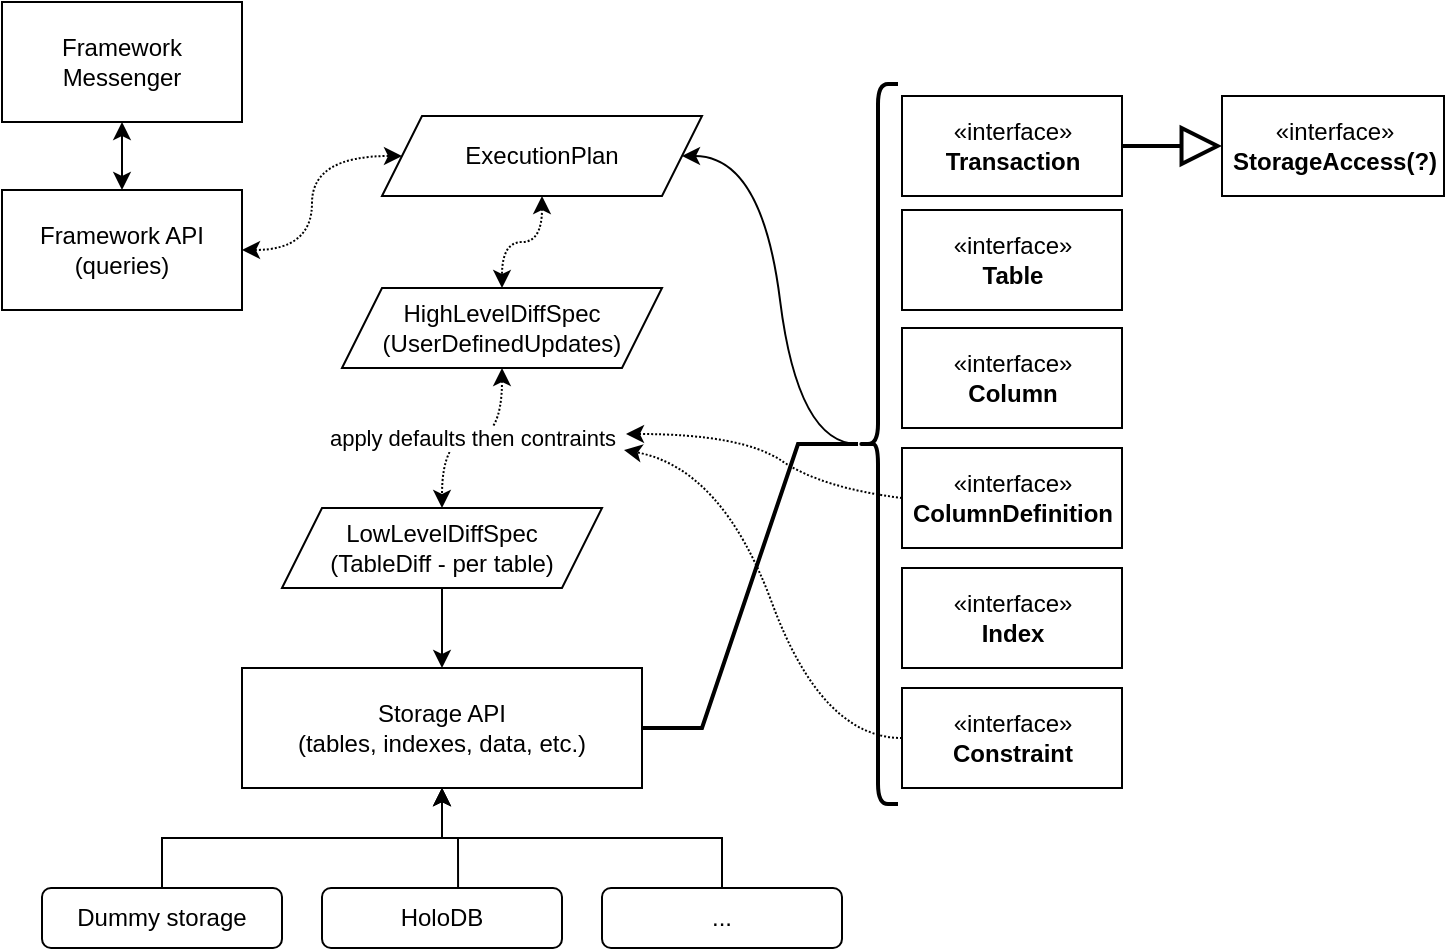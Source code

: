 <mxfile version="15.8.7" type="github">
  <diagram id="ixj4y4hjwhb4YOG2y_js" name="Page-1">
    <mxGraphModel dx="868" dy="459" grid="1" gridSize="10" guides="1" tooltips="1" connect="1" arrows="1" fold="1" page="1" pageScale="1" pageWidth="850" pageHeight="1100" math="0" shadow="0">
      <root>
        <mxCell id="0" />
        <mxCell id="1" parent="0" />
        <mxCell id="1le4CJm7EljkVnDH3UbC-10" value="" style="edgeStyle=orthogonalEdgeStyle;rounded=0;orthogonalLoop=1;jettySize=auto;html=1;startSize=6;strokeColor=default;startArrow=classic;startFill=1;" parent="1" source="1le4CJm7EljkVnDH3UbC-4" target="1le4CJm7EljkVnDH3UbC-5" edge="1">
          <mxGeometry relative="1" as="geometry" />
        </mxCell>
        <mxCell id="1le4CJm7EljkVnDH3UbC-13" value="" style="edgeStyle=orthogonalEdgeStyle;rounded=0;orthogonalLoop=1;jettySize=auto;html=1;startArrow=classic;startFill=1;startSize=6;strokeColor=default;curved=1;dashed=1;dashPattern=1 1;" parent="1" source="1le4CJm7EljkVnDH3UbC-4" target="1le4CJm7EljkVnDH3UbC-12" edge="1">
          <mxGeometry relative="1" as="geometry" />
        </mxCell>
        <mxCell id="1le4CJm7EljkVnDH3UbC-4" value="Framework API (queries)" style="rounded=0;whiteSpace=wrap;html=1;" parent="1" vertex="1">
          <mxGeometry x="110" y="211" width="120" height="60" as="geometry" />
        </mxCell>
        <mxCell id="1le4CJm7EljkVnDH3UbC-5" value="Framework Messenger" style="rounded=0;whiteSpace=wrap;html=1;" parent="1" vertex="1">
          <mxGeometry x="110" y="117" width="120" height="60" as="geometry" />
        </mxCell>
        <mxCell id="1le4CJm7EljkVnDH3UbC-15" value="" style="edgeStyle=orthogonalEdgeStyle;curved=1;rounded=0;orthogonalLoop=1;jettySize=auto;html=1;dashed=1;dashPattern=1 1;startArrow=classic;startFill=1;startSize=6;strokeColor=default;" parent="1" source="1le4CJm7EljkVnDH3UbC-12" target="1le4CJm7EljkVnDH3UbC-14" edge="1">
          <mxGeometry relative="1" as="geometry" />
        </mxCell>
        <mxCell id="1le4CJm7EljkVnDH3UbC-12" value="ExecutionPlan" style="shape=parallelogram;perimeter=parallelogramPerimeter;whiteSpace=wrap;html=1;fixedSize=1;" parent="1" vertex="1">
          <mxGeometry x="300" y="174" width="160" height="40" as="geometry" />
        </mxCell>
        <mxCell id="1le4CJm7EljkVnDH3UbC-17" value="apply defaults then contraints" style="edgeStyle=orthogonalEdgeStyle;curved=1;rounded=0;orthogonalLoop=1;jettySize=auto;html=1;dashed=1;dashPattern=1 1;startArrow=classic;startFill=1;startSize=6;strokeColor=default;" parent="1" source="1le4CJm7EljkVnDH3UbC-14" target="1le4CJm7EljkVnDH3UbC-16" edge="1">
          <mxGeometry relative="1" as="geometry" />
        </mxCell>
        <mxCell id="1le4CJm7EljkVnDH3UbC-14" value="&lt;div&gt;HighLevelDiffSpec&lt;/div&gt;(UserDefinedUpdates)" style="shape=parallelogram;perimeter=parallelogramPerimeter;whiteSpace=wrap;html=1;fixedSize=1;" parent="1" vertex="1">
          <mxGeometry x="280" y="260" width="160" height="40" as="geometry" />
        </mxCell>
        <mxCell id="1le4CJm7EljkVnDH3UbC-20" value="" style="edgeStyle=orthogonalEdgeStyle;curved=1;rounded=0;orthogonalLoop=1;jettySize=auto;html=1;startArrow=none;startFill=0;startSize=6;strokeColor=default;" parent="1" source="1le4CJm7EljkVnDH3UbC-16" target="1le4CJm7EljkVnDH3UbC-18" edge="1">
          <mxGeometry relative="1" as="geometry" />
        </mxCell>
        <mxCell id="1le4CJm7EljkVnDH3UbC-16" value="&lt;div&gt;LowLevelDiffSpec&lt;/div&gt;&lt;div&gt;(TableDiff - per table)&lt;br&gt;&lt;/div&gt;" style="shape=parallelogram;perimeter=parallelogramPerimeter;whiteSpace=wrap;html=1;fixedSize=1;" parent="1" vertex="1">
          <mxGeometry x="250" y="370" width="160" height="40" as="geometry" />
        </mxCell>
        <mxCell id="10c5vMCeDToL0KiBsEDk-3" style="edgeStyle=orthogonalEdgeStyle;rounded=0;orthogonalLoop=1;jettySize=auto;html=1;entryX=0.5;entryY=0;entryDx=0;entryDy=0;startArrow=classic;startFill=1;endArrow=none;endFill=0;" parent="1" source="1le4CJm7EljkVnDH3UbC-18" target="10c5vMCeDToL0KiBsEDk-1" edge="1">
          <mxGeometry relative="1" as="geometry" />
        </mxCell>
        <mxCell id="10c5vMCeDToL0KiBsEDk-4" style="edgeStyle=orthogonalEdgeStyle;rounded=0;orthogonalLoop=1;jettySize=auto;html=1;entryX=0.567;entryY=0;entryDx=0;entryDy=0;entryPerimeter=0;endArrow=none;endFill=0;startArrow=classic;startFill=1;" parent="1" source="1le4CJm7EljkVnDH3UbC-18" target="10c5vMCeDToL0KiBsEDk-2" edge="1">
          <mxGeometry relative="1" as="geometry" />
        </mxCell>
        <mxCell id="10c5vMCeDToL0KiBsEDk-6" style="edgeStyle=orthogonalEdgeStyle;rounded=0;orthogonalLoop=1;jettySize=auto;html=1;startArrow=classic;startFill=1;endArrow=none;endFill=0;" parent="1" source="1le4CJm7EljkVnDH3UbC-18" target="10c5vMCeDToL0KiBsEDk-5" edge="1">
          <mxGeometry relative="1" as="geometry" />
        </mxCell>
        <mxCell id="1le4CJm7EljkVnDH3UbC-18" value="&lt;div&gt;Storage API&lt;/div&gt;&lt;div&gt;(tables, indexes, data, etc.)&lt;br&gt;&lt;/div&gt;" style="rounded=0;whiteSpace=wrap;html=1;" parent="1" vertex="1">
          <mxGeometry x="230" y="450" width="200" height="60" as="geometry" />
        </mxCell>
        <mxCell id="1le4CJm7EljkVnDH3UbC-21" value="«interface»&lt;br&gt;&lt;b&gt;Transaction&lt;/b&gt;" style="html=1;" parent="1" vertex="1">
          <mxGeometry x="560" y="164" width="110" height="50" as="geometry" />
        </mxCell>
        <mxCell id="1le4CJm7EljkVnDH3UbC-22" value="«interface»&lt;br&gt;&lt;b&gt;Table&lt;/b&gt;" style="html=1;" parent="1" vertex="1">
          <mxGeometry x="560" y="221" width="110" height="50" as="geometry" />
        </mxCell>
        <mxCell id="1le4CJm7EljkVnDH3UbC-23" value="«interface»&lt;br&gt;&lt;b&gt;Column&lt;/b&gt;" style="html=1;" parent="1" vertex="1">
          <mxGeometry x="560" y="280" width="110" height="50" as="geometry" />
        </mxCell>
        <mxCell id="1le4CJm7EljkVnDH3UbC-24" value="«interface»&lt;br&gt;&lt;b&gt;Index&lt;/b&gt;" style="html=1;" parent="1" vertex="1">
          <mxGeometry x="560" y="400" width="110" height="50" as="geometry" />
        </mxCell>
        <mxCell id="1le4CJm7EljkVnDH3UbC-27" value="«interface»&lt;br&gt;&lt;b&gt;Constraint&lt;/b&gt;" style="html=1;" parent="1" vertex="1">
          <mxGeometry x="560" y="460" width="110" height="50" as="geometry" />
        </mxCell>
        <mxCell id="1le4CJm7EljkVnDH3UbC-32" value="" style="curved=1;endArrow=classic;html=1;rounded=0;startSize=6;strokeColor=default;exitX=0;exitY=0.5;exitDx=0;exitDy=0;dashed=1;dashPattern=1 1;" parent="1" source="1le4CJm7EljkVnDH3UbC-27" edge="1">
          <mxGeometry width="50" height="50" relative="1" as="geometry">
            <mxPoint x="570" y="480" as="sourcePoint" />
            <mxPoint x="421" y="341" as="targetPoint" />
            <Array as="points">
              <mxPoint x="520" y="485" />
              <mxPoint x="470" y="350" />
            </Array>
          </mxGeometry>
        </mxCell>
        <mxCell id="kcC5Q9DpvtAjv27rFfuf-1" value="«interface»&lt;br&gt;&lt;b&gt;ColumnDefinition&lt;/b&gt;" style="html=1;" parent="1" vertex="1">
          <mxGeometry x="560" y="340" width="110" height="50" as="geometry" />
        </mxCell>
        <mxCell id="kcC5Q9DpvtAjv27rFfuf-2" value="" style="curved=1;endArrow=classic;html=1;rounded=0;startSize=6;strokeColor=default;exitX=0;exitY=0.5;exitDx=0;exitDy=0;dashed=1;dashPattern=1 1;" parent="1" source="kcC5Q9DpvtAjv27rFfuf-1" edge="1">
          <mxGeometry width="50" height="50" relative="1" as="geometry">
            <mxPoint x="570" y="495" as="sourcePoint" />
            <mxPoint x="422" y="333" as="targetPoint" />
            <Array as="points">
              <mxPoint x="520" y="360" />
              <mxPoint x="480" y="333" />
            </Array>
          </mxGeometry>
        </mxCell>
        <mxCell id="kcC5Q9DpvtAjv27rFfuf-6" style="edgeStyle=entityRelationEdgeStyle;orthogonalLoop=1;jettySize=auto;html=1;curved=1;" parent="1" source="kcC5Q9DpvtAjv27rFfuf-3" target="1le4CJm7EljkVnDH3UbC-12" edge="1">
          <mxGeometry relative="1" as="geometry" />
        </mxCell>
        <mxCell id="kcC5Q9DpvtAjv27rFfuf-7" style="edgeStyle=entityRelationEdgeStyle;orthogonalLoop=1;jettySize=auto;html=1;rounded=0;endArrow=none;endFill=0;strokeWidth=2;" parent="1" source="kcC5Q9DpvtAjv27rFfuf-3" target="1le4CJm7EljkVnDH3UbC-18" edge="1">
          <mxGeometry relative="1" as="geometry" />
        </mxCell>
        <mxCell id="kcC5Q9DpvtAjv27rFfuf-3" value="" style="shape=curlyBracket;whiteSpace=wrap;html=1;rounded=1;size=0.5;strokeWidth=2;" parent="1" vertex="1">
          <mxGeometry x="538" y="158" width="20" height="360" as="geometry" />
        </mxCell>
        <mxCell id="kcC5Q9DpvtAjv27rFfuf-8" value="«interface»&lt;br&gt;&lt;b&gt;StorageAccess(?)&lt;/b&gt;" style="html=1;" parent="1" vertex="1">
          <mxGeometry x="720" y="164" width="111" height="50" as="geometry" />
        </mxCell>
        <mxCell id="kcC5Q9DpvtAjv27rFfuf-9" value="" style="endArrow=block;endSize=16;endFill=0;html=1;rounded=0;strokeWidth=2;entryX=0;entryY=0.5;entryDx=0;entryDy=0;exitX=1;exitY=0.5;exitDx=0;exitDy=0;" parent="1" source="1le4CJm7EljkVnDH3UbC-21" target="kcC5Q9DpvtAjv27rFfuf-8" edge="1">
          <mxGeometry width="160" relative="1" as="geometry">
            <mxPoint x="780" y="304.5" as="sourcePoint" />
            <mxPoint x="940" y="304.5" as="targetPoint" />
          </mxGeometry>
        </mxCell>
        <mxCell id="10c5vMCeDToL0KiBsEDk-1" value="&lt;div&gt;Dummy storage&lt;/div&gt;" style="rounded=1;whiteSpace=wrap;html=1;" parent="1" vertex="1">
          <mxGeometry x="130" y="560" width="120" height="30" as="geometry" />
        </mxCell>
        <mxCell id="10c5vMCeDToL0KiBsEDk-2" value="HoloDB" style="rounded=1;whiteSpace=wrap;html=1;" parent="1" vertex="1">
          <mxGeometry x="270" y="560" width="120" height="30" as="geometry" />
        </mxCell>
        <mxCell id="10c5vMCeDToL0KiBsEDk-5" value="..." style="rounded=1;whiteSpace=wrap;html=1;" parent="1" vertex="1">
          <mxGeometry x="410" y="560" width="120" height="30" as="geometry" />
        </mxCell>
      </root>
    </mxGraphModel>
  </diagram>
</mxfile>
